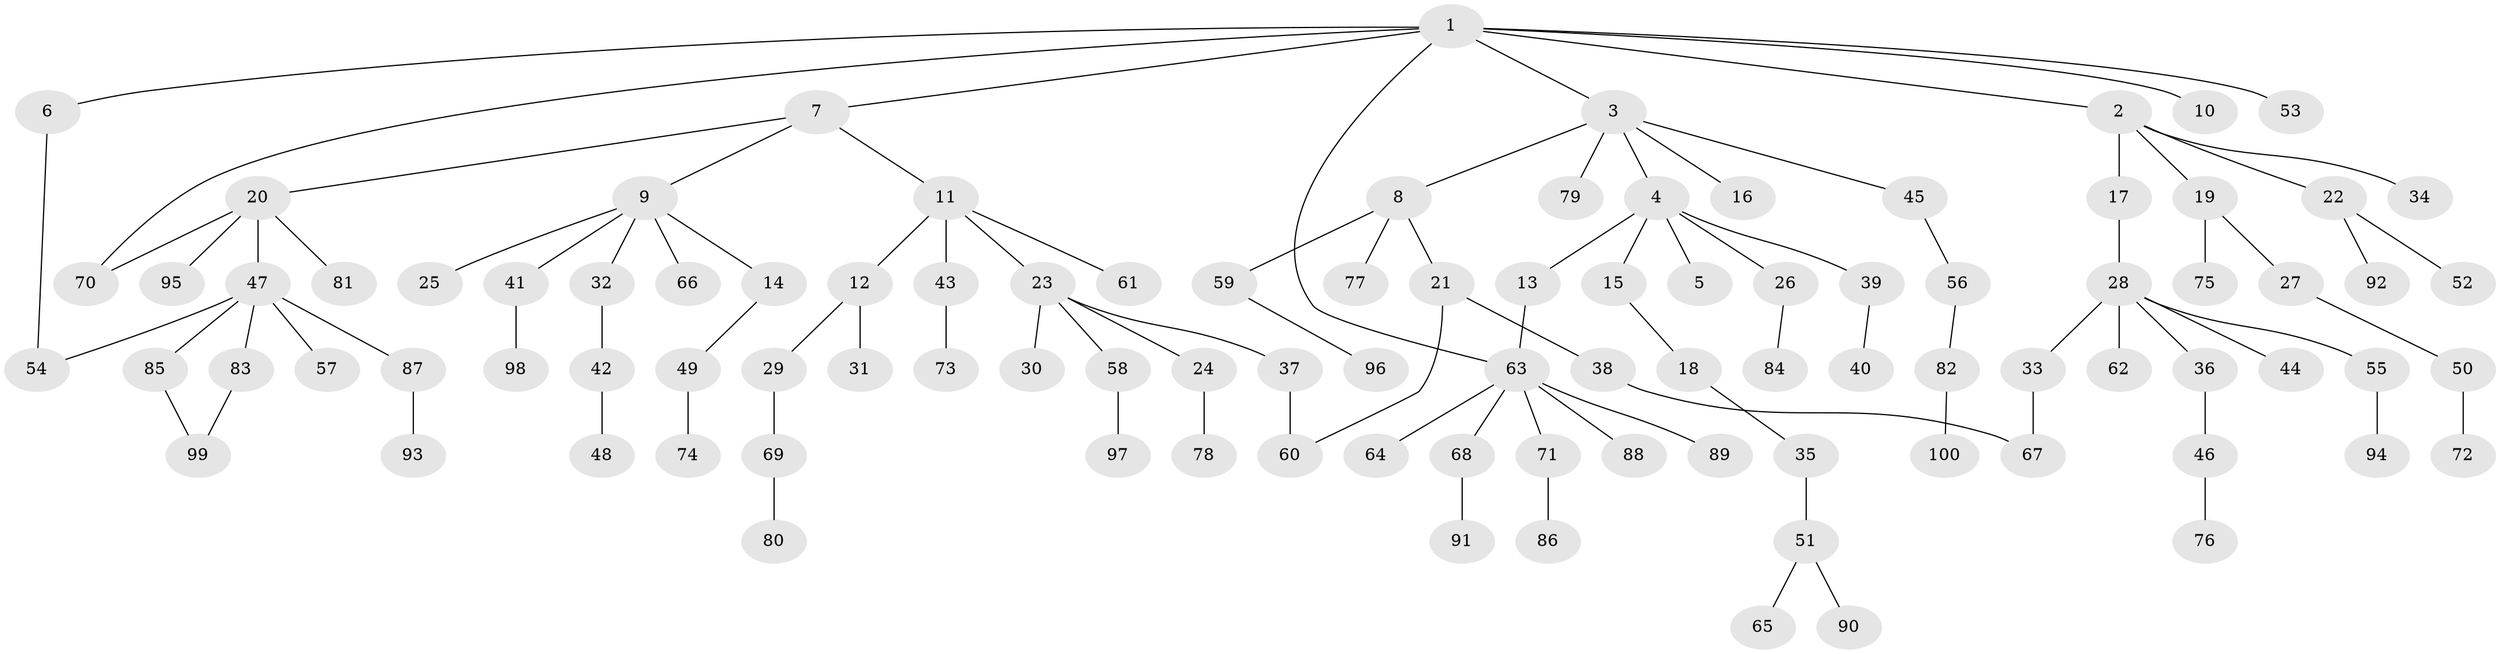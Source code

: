 // Generated by graph-tools (version 1.1) at 2025/34/03/09/25 02:34:12]
// undirected, 100 vertices, 105 edges
graph export_dot {
graph [start="1"]
  node [color=gray90,style=filled];
  1;
  2;
  3;
  4;
  5;
  6;
  7;
  8;
  9;
  10;
  11;
  12;
  13;
  14;
  15;
  16;
  17;
  18;
  19;
  20;
  21;
  22;
  23;
  24;
  25;
  26;
  27;
  28;
  29;
  30;
  31;
  32;
  33;
  34;
  35;
  36;
  37;
  38;
  39;
  40;
  41;
  42;
  43;
  44;
  45;
  46;
  47;
  48;
  49;
  50;
  51;
  52;
  53;
  54;
  55;
  56;
  57;
  58;
  59;
  60;
  61;
  62;
  63;
  64;
  65;
  66;
  67;
  68;
  69;
  70;
  71;
  72;
  73;
  74;
  75;
  76;
  77;
  78;
  79;
  80;
  81;
  82;
  83;
  84;
  85;
  86;
  87;
  88;
  89;
  90;
  91;
  92;
  93;
  94;
  95;
  96;
  97;
  98;
  99;
  100;
  1 -- 2;
  1 -- 3;
  1 -- 6;
  1 -- 7;
  1 -- 10;
  1 -- 53;
  1 -- 70;
  1 -- 63;
  2 -- 17;
  2 -- 19;
  2 -- 22;
  2 -- 34;
  3 -- 4;
  3 -- 8;
  3 -- 16;
  3 -- 45;
  3 -- 79;
  4 -- 5;
  4 -- 13;
  4 -- 15;
  4 -- 26;
  4 -- 39;
  6 -- 54;
  7 -- 9;
  7 -- 11;
  7 -- 20;
  8 -- 21;
  8 -- 59;
  8 -- 77;
  9 -- 14;
  9 -- 25;
  9 -- 32;
  9 -- 41;
  9 -- 66;
  11 -- 12;
  11 -- 23;
  11 -- 43;
  11 -- 61;
  12 -- 29;
  12 -- 31;
  13 -- 63;
  14 -- 49;
  15 -- 18;
  17 -- 28;
  18 -- 35;
  19 -- 27;
  19 -- 75;
  20 -- 47;
  20 -- 70;
  20 -- 81;
  20 -- 95;
  21 -- 38;
  21 -- 60;
  22 -- 52;
  22 -- 92;
  23 -- 24;
  23 -- 30;
  23 -- 37;
  23 -- 58;
  24 -- 78;
  26 -- 84;
  27 -- 50;
  28 -- 33;
  28 -- 36;
  28 -- 44;
  28 -- 55;
  28 -- 62;
  29 -- 69;
  32 -- 42;
  33 -- 67;
  35 -- 51;
  36 -- 46;
  37 -- 60;
  38 -- 67;
  39 -- 40;
  41 -- 98;
  42 -- 48;
  43 -- 73;
  45 -- 56;
  46 -- 76;
  47 -- 57;
  47 -- 83;
  47 -- 85;
  47 -- 87;
  47 -- 54;
  49 -- 74;
  50 -- 72;
  51 -- 65;
  51 -- 90;
  55 -- 94;
  56 -- 82;
  58 -- 97;
  59 -- 96;
  63 -- 64;
  63 -- 68;
  63 -- 71;
  63 -- 88;
  63 -- 89;
  68 -- 91;
  69 -- 80;
  71 -- 86;
  82 -- 100;
  83 -- 99;
  85 -- 99;
  87 -- 93;
}
